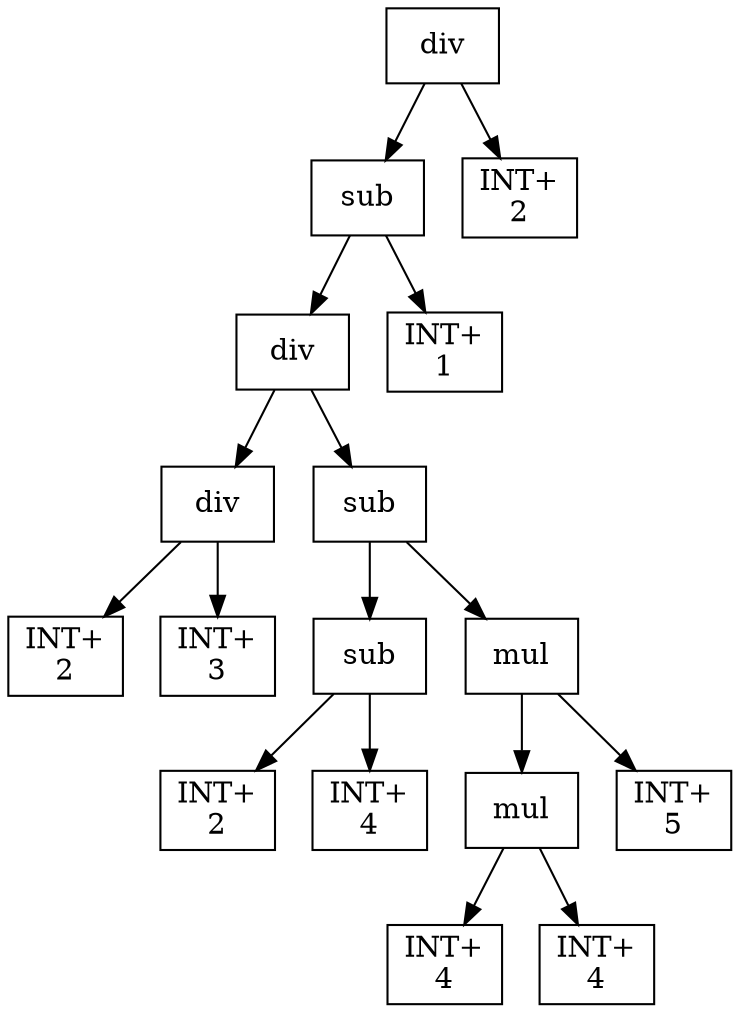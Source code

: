 digraph expr {
  node [shape=box];
  n1 [label="div"];
  n2 [label="sub"];
  n3 [label="div"];
  n4 [label="div"];
  n5 [label="INT+\n2"];
  n6 [label="INT+\n3"];
  n4 -> n5;
  n4 -> n6;
  n7 [label="sub"];
  n8 [label="sub"];
  n9 [label="INT+\n2"];
  n10 [label="INT+\n4"];
  n8 -> n9;
  n8 -> n10;
  n11 [label="mul"];
  n12 [label="mul"];
  n13 [label="INT+\n4"];
  n14 [label="INT+\n4"];
  n12 -> n13;
  n12 -> n14;
  n15 [label="INT+\n5"];
  n11 -> n12;
  n11 -> n15;
  n7 -> n8;
  n7 -> n11;
  n3 -> n4;
  n3 -> n7;
  n16 [label="INT+\n1"];
  n2 -> n3;
  n2 -> n16;
  n17 [label="INT+\n2"];
  n1 -> n2;
  n1 -> n17;
}